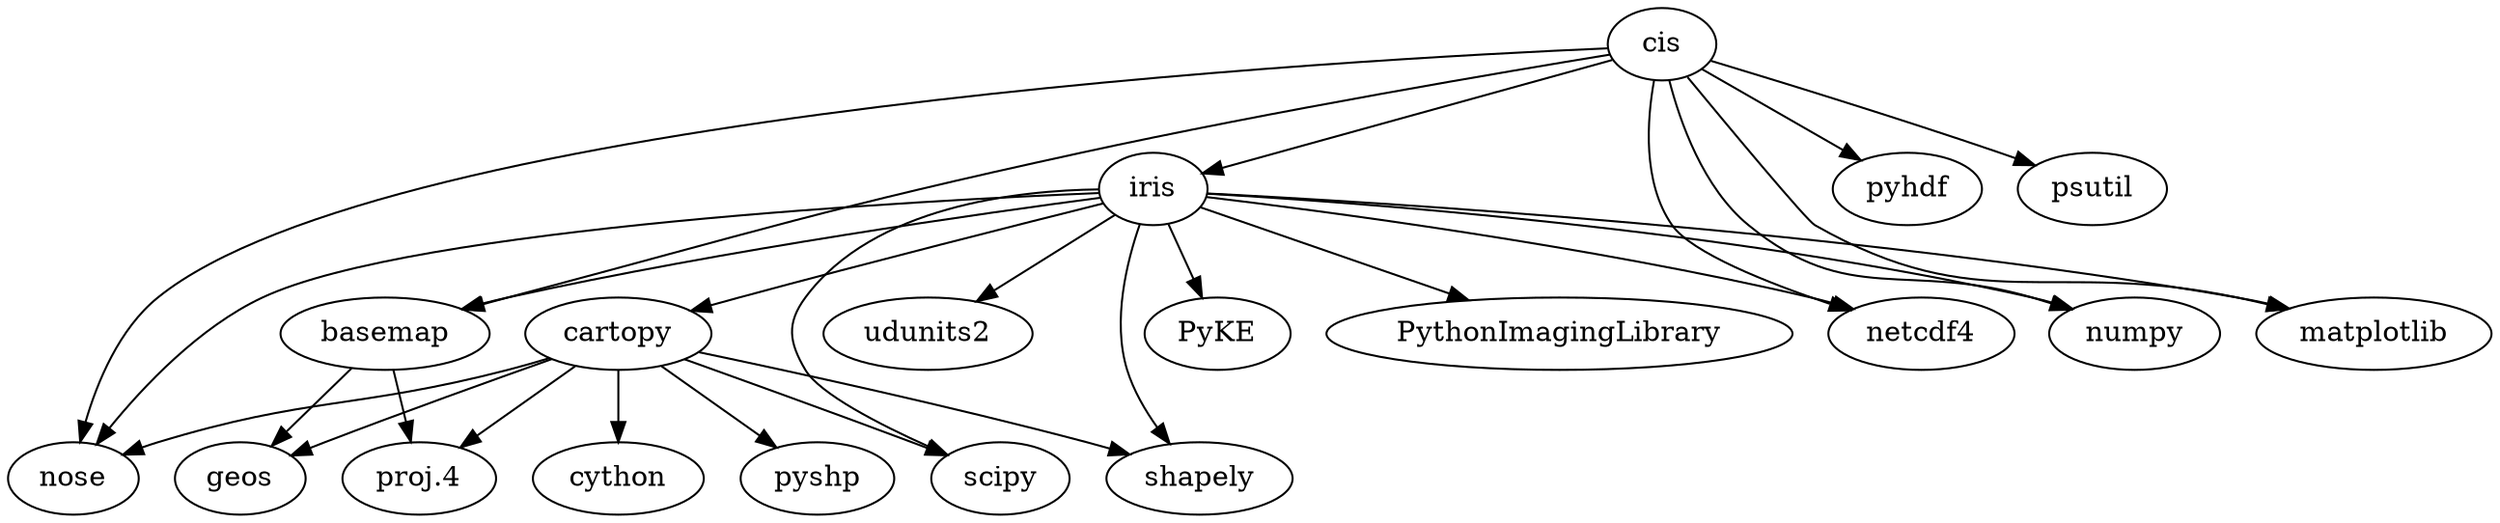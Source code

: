 digraph cis {
    cis -> iris;
    cis -> nose;
    cis -> netcdf4;
	cis -> pyhdf;
	cis -> psutil;
	cis -> numpy;
	cis -> matplotlib;
	cis -> basemap;

    iris -> netcdf4;
    iris -> nose;
    iris -> numpy;
    iris -> scipy;
    iris -> udunits2;
    iris -> PyKE;
    iris -> matplotlib;
    iris -> cartopy;
    iris -> PythonImagingLibrary;
    iris -> basemap;
    iris -> shapely;

    basemap -> "proj.4";
    basemap -> geos;

    cartopy -> cython;
    cartopy -> "proj.4";
    cartopy -> geos;
    cartopy -> shapely;
    cartopy -> pyshp;
    cartopy -> nose;
    cartopy -> scipy;

}

